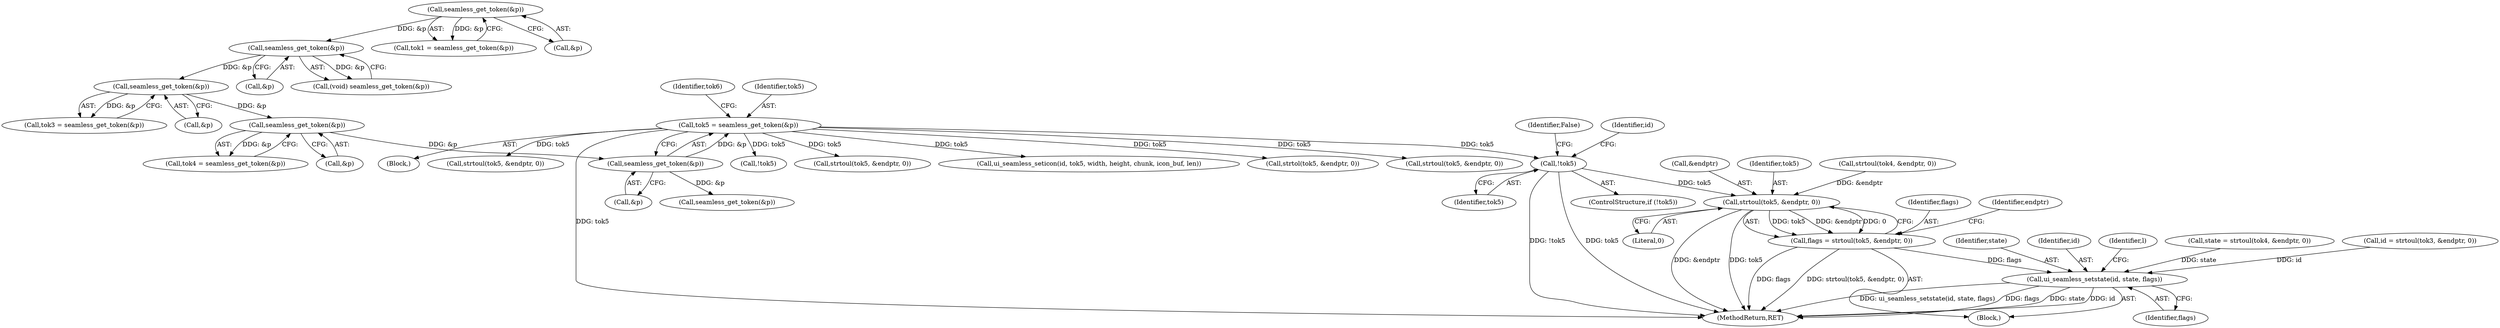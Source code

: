 digraph "0_rdesktop_4dca546d04321a610c1835010b5dad85163b65e1_14@pointer" {
"1000695" [label="(Call,!tok5)"];
"1000151" [label="(Call,tok5 = seamless_get_token(&p))"];
"1000153" [label="(Call,seamless_get_token(&p))"];
"1000148" [label="(Call,seamless_get_token(&p))"];
"1000143" [label="(Call,seamless_get_token(&p))"];
"1000138" [label="(Call,seamless_get_token(&p))"];
"1000133" [label="(Call,seamless_get_token(&p))"];
"1000725" [label="(Call,strtoul(tok5, &endptr, 0))"];
"1000723" [label="(Call,flags = strtoul(tok5, &endptr, 0))"];
"1000735" [label="(Call,ui_seamless_setstate(id, state, flags))"];
"1000154" [label="(Call,&p)"];
"1000149" [label="(Call,&p)"];
"1000654" [label="(Call,!tok5)"];
"1000698" [label="(Identifier,False)"];
"1000727" [label="(Call,&endptr)"];
"1000210" [label="(Call,strtoul(tok5, &endptr, 0))"];
"1000737" [label="(Identifier,state)"];
"1000694" [label="(ControlStructure,if (!tok5))"];
"1000146" [label="(Call,tok4 = seamless_get_token(&p))"];
"1000700" [label="(Identifier,id)"];
"1000736" [label="(Identifier,id)"];
"1000738" [label="(Identifier,flags)"];
"1000440" [label="(Call,ui_seamless_seticon(id, tok5, width, height, chunk, icon_buf, len))"];
"1000726" [label="(Identifier,tok5)"];
"1000729" [label="(Literal,0)"];
"1000148" [label="(Call,seamless_get_token(&p))"];
"1000144" [label="(Call,&p)"];
"1000153" [label="(Call,seamless_get_token(&p))"];
"1000151" [label="(Call,tok5 = seamless_get_token(&p))"];
"1000545" [label="(Call,strtol(tok5, &endptr, 0))"];
"1000158" [label="(Call,seamless_get_token(&p))"];
"1000723" [label="(Call,flags = strtoul(tok5, &endptr, 0))"];
"1000139" [label="(Call,&p)"];
"1000696" [label="(Identifier,tok5)"];
"1000692" [label="(Block,)"];
"1000735" [label="(Call,ui_seamless_setstate(id, state, flags))"];
"1000143" [label="(Call,seamless_get_token(&p))"];
"1000136" [label="(Call,(void) seamless_get_token(&p))"];
"1000724" [label="(Identifier,flags)"];
"1000131" [label="(Call,tok1 = seamless_get_token(&p))"];
"1000725" [label="(Call,strtoul(tok5, &endptr, 0))"];
"1000904" [label="(Identifier,l)"];
"1000711" [label="(Call,state = strtoul(tok4, &endptr, 0))"];
"1000157" [label="(Identifier,tok6)"];
"1000133" [label="(Call,seamless_get_token(&p))"];
"1000632" [label="(Call,strtoul(tok5, &endptr, 0))"];
"1000713" [label="(Call,strtoul(tok4, &endptr, 0))"];
"1000141" [label="(Call,tok3 = seamless_get_token(&p))"];
"1000732" [label="(Identifier,endptr)"];
"1000104" [label="(Block,)"];
"1000152" [label="(Identifier,tok5)"];
"1000134" [label="(Call,&p)"];
"1000476" [label="(Call,strtoul(tok5, &endptr, 0))"];
"1000138" [label="(Call,seamless_get_token(&p))"];
"1000699" [label="(Call,id = strtoul(tok3, &endptr, 0))"];
"1000695" [label="(Call,!tok5)"];
"1000907" [label="(MethodReturn,RET)"];
"1000695" -> "1000694"  [label="AST: "];
"1000695" -> "1000696"  [label="CFG: "];
"1000696" -> "1000695"  [label="AST: "];
"1000698" -> "1000695"  [label="CFG: "];
"1000700" -> "1000695"  [label="CFG: "];
"1000695" -> "1000907"  [label="DDG: !tok5"];
"1000695" -> "1000907"  [label="DDG: tok5"];
"1000151" -> "1000695"  [label="DDG: tok5"];
"1000695" -> "1000725"  [label="DDG: tok5"];
"1000151" -> "1000104"  [label="AST: "];
"1000151" -> "1000153"  [label="CFG: "];
"1000152" -> "1000151"  [label="AST: "];
"1000153" -> "1000151"  [label="AST: "];
"1000157" -> "1000151"  [label="CFG: "];
"1000151" -> "1000907"  [label="DDG: tok5"];
"1000153" -> "1000151"  [label="DDG: &p"];
"1000151" -> "1000210"  [label="DDG: tok5"];
"1000151" -> "1000440"  [label="DDG: tok5"];
"1000151" -> "1000476"  [label="DDG: tok5"];
"1000151" -> "1000545"  [label="DDG: tok5"];
"1000151" -> "1000632"  [label="DDG: tok5"];
"1000151" -> "1000654"  [label="DDG: tok5"];
"1000153" -> "1000154"  [label="CFG: "];
"1000154" -> "1000153"  [label="AST: "];
"1000148" -> "1000153"  [label="DDG: &p"];
"1000153" -> "1000158"  [label="DDG: &p"];
"1000148" -> "1000146"  [label="AST: "];
"1000148" -> "1000149"  [label="CFG: "];
"1000149" -> "1000148"  [label="AST: "];
"1000146" -> "1000148"  [label="CFG: "];
"1000148" -> "1000146"  [label="DDG: &p"];
"1000143" -> "1000148"  [label="DDG: &p"];
"1000143" -> "1000141"  [label="AST: "];
"1000143" -> "1000144"  [label="CFG: "];
"1000144" -> "1000143"  [label="AST: "];
"1000141" -> "1000143"  [label="CFG: "];
"1000143" -> "1000141"  [label="DDG: &p"];
"1000138" -> "1000143"  [label="DDG: &p"];
"1000138" -> "1000136"  [label="AST: "];
"1000138" -> "1000139"  [label="CFG: "];
"1000139" -> "1000138"  [label="AST: "];
"1000136" -> "1000138"  [label="CFG: "];
"1000138" -> "1000136"  [label="DDG: &p"];
"1000133" -> "1000138"  [label="DDG: &p"];
"1000133" -> "1000131"  [label="AST: "];
"1000133" -> "1000134"  [label="CFG: "];
"1000134" -> "1000133"  [label="AST: "];
"1000131" -> "1000133"  [label="CFG: "];
"1000133" -> "1000131"  [label="DDG: &p"];
"1000725" -> "1000723"  [label="AST: "];
"1000725" -> "1000729"  [label="CFG: "];
"1000726" -> "1000725"  [label="AST: "];
"1000727" -> "1000725"  [label="AST: "];
"1000729" -> "1000725"  [label="AST: "];
"1000723" -> "1000725"  [label="CFG: "];
"1000725" -> "1000907"  [label="DDG: &endptr"];
"1000725" -> "1000907"  [label="DDG: tok5"];
"1000725" -> "1000723"  [label="DDG: tok5"];
"1000725" -> "1000723"  [label="DDG: &endptr"];
"1000725" -> "1000723"  [label="DDG: 0"];
"1000713" -> "1000725"  [label="DDG: &endptr"];
"1000723" -> "1000692"  [label="AST: "];
"1000724" -> "1000723"  [label="AST: "];
"1000732" -> "1000723"  [label="CFG: "];
"1000723" -> "1000907"  [label="DDG: flags"];
"1000723" -> "1000907"  [label="DDG: strtoul(tok5, &endptr, 0)"];
"1000723" -> "1000735"  [label="DDG: flags"];
"1000735" -> "1000692"  [label="AST: "];
"1000735" -> "1000738"  [label="CFG: "];
"1000736" -> "1000735"  [label="AST: "];
"1000737" -> "1000735"  [label="AST: "];
"1000738" -> "1000735"  [label="AST: "];
"1000904" -> "1000735"  [label="CFG: "];
"1000735" -> "1000907"  [label="DDG: ui_seamless_setstate(id, state, flags)"];
"1000735" -> "1000907"  [label="DDG: flags"];
"1000735" -> "1000907"  [label="DDG: state"];
"1000735" -> "1000907"  [label="DDG: id"];
"1000699" -> "1000735"  [label="DDG: id"];
"1000711" -> "1000735"  [label="DDG: state"];
}
